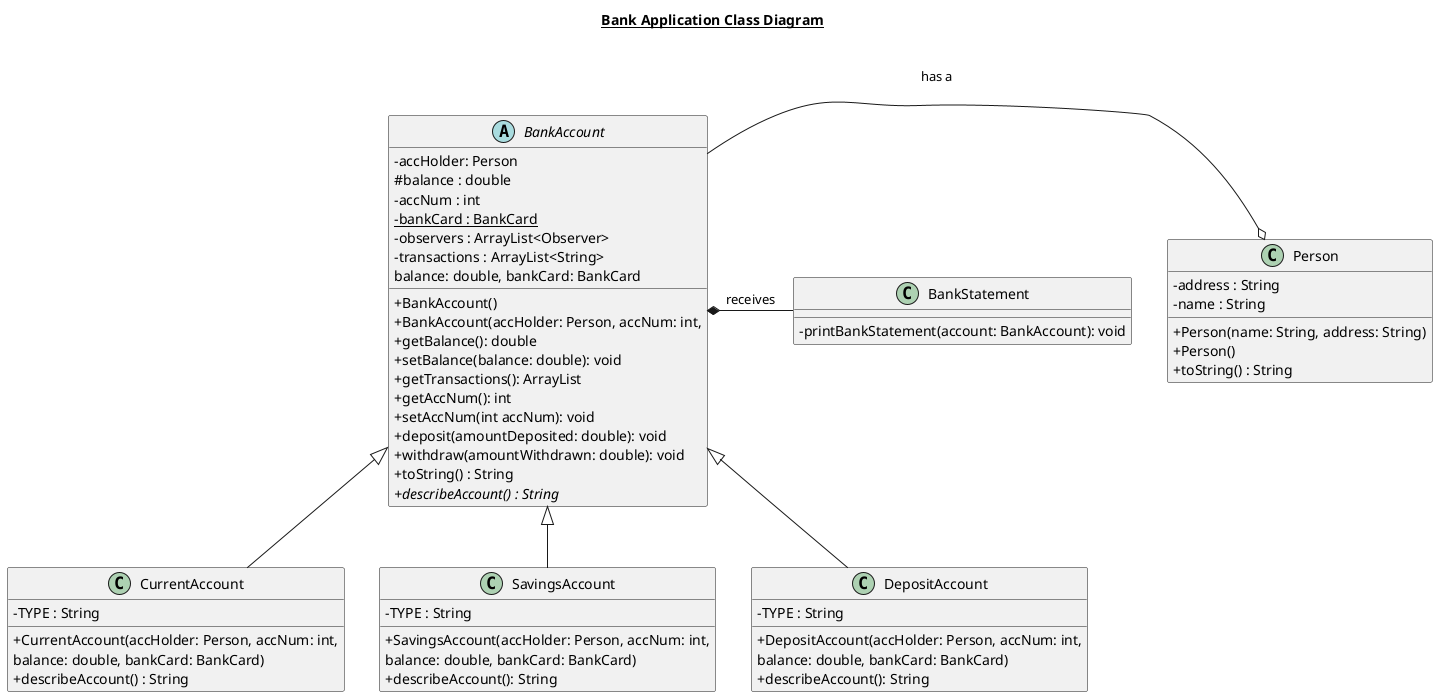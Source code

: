@startuml
skinparam classAttributeIconSize 0


title __Bank Application Class Diagram__\n

abstract class BankAccount {
    - accHolder: Person
    # balance : double
    - accNum : int
    - {static} bankCard : BankCard
    - observers : ArrayList<Observer>
    - transactions : ArrayList<String>
    + BankAccount()
    + BankAccount(accHolder: Person, accNum: int,
    balance: double, bankCard: BankCard
    + getBalance(): double
    + setBalance(balance: double): void
    + getTransactions(): ArrayList
    + getAccNum(): int
    + setAccNum(int accNum): void
    + deposit(amountDeposited: double): void
    + withdraw(amountWithdrawn: double): void
    + toString() : String
    {abstract} + describeAccount() : String
 }

 class CurrentAccount {
    - TYPE : String
    + CurrentAccount(accHolder: Person, accNum: int,
    balance: double, bankCard: BankCard)
    + describeAccount() : String
 }

 class Person {
    - address : String
    - name : String
    + Person(name: String, address: String)
    + Person()
    + toString() : String
 }

 class SavingsAccount {
    - TYPE : String
    + SavingsAccount(accHolder: Person, accNum: int,
    balance: double, bankCard: BankCard)
    + describeAccount(): String
 }

 class DepositAccount {
    - TYPE : String
    + DepositAccount(accHolder: Person, accNum: int,
    balance: double, bankCard: BankCard)
    + describeAccount(): String
 }

 class BankStatement {
    - printBankStatement(account: BankAccount): void
}


  BankAccount -right-o Person : has a
  CurrentAccount -up-|> BankAccount
  SavingsAccount -up-|> BankAccount
  DepositAccount -up-|> BankAccount
  BankAccount *-right- BankStatement: receives

@enduml
